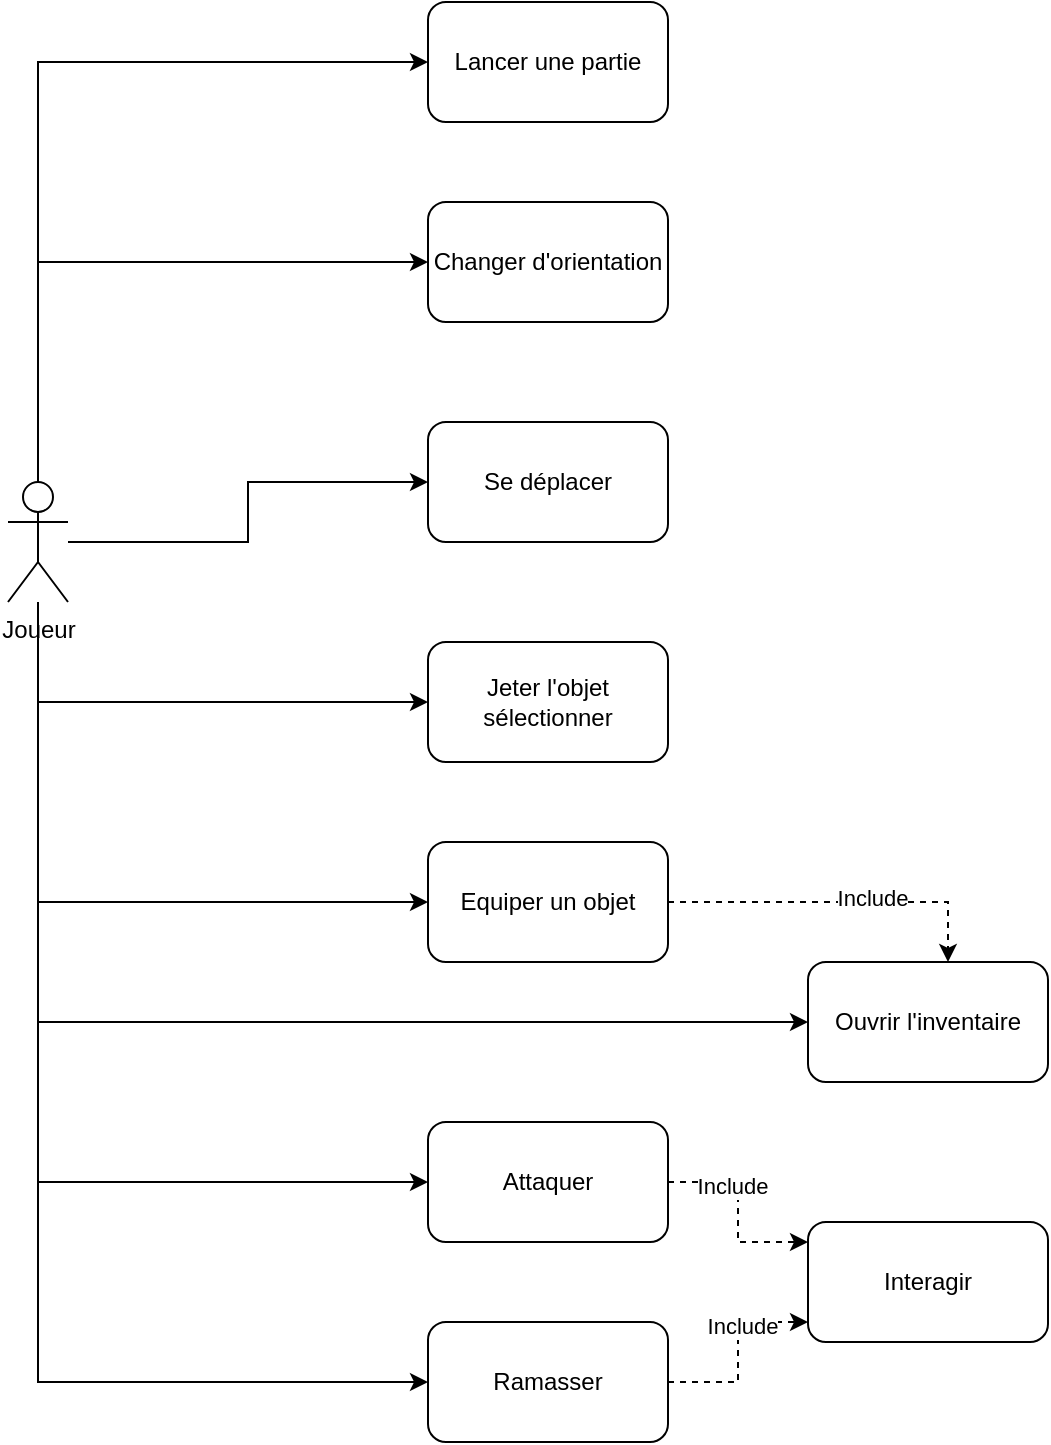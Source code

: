 <mxfile version="25.0.2">
  <diagram name="Page-1" id="d0vlbD3MTVjEBFxGrppY">
    <mxGraphModel dx="575" dy="825" grid="1" gridSize="10" guides="1" tooltips="1" connect="1" arrows="1" fold="1" page="1" pageScale="1" pageWidth="827" pageHeight="1169" math="0" shadow="0">
      <root>
        <mxCell id="0" />
        <mxCell id="1" parent="0" />
        <mxCell id="X9PMTNGrM47YamKYjuAm-12" style="edgeStyle=orthogonalEdgeStyle;rounded=0;orthogonalLoop=1;jettySize=auto;html=1;" edge="1" parent="1" source="X9PMTNGrM47YamKYjuAm-1" target="X9PMTNGrM47YamKYjuAm-2">
          <mxGeometry relative="1" as="geometry">
            <Array as="points">
              <mxPoint x="55" y="220" />
            </Array>
          </mxGeometry>
        </mxCell>
        <mxCell id="X9PMTNGrM47YamKYjuAm-13" style="edgeStyle=orthogonalEdgeStyle;rounded=0;orthogonalLoop=1;jettySize=auto;html=1;" edge="1" parent="1" source="X9PMTNGrM47YamKYjuAm-1" target="X9PMTNGrM47YamKYjuAm-3">
          <mxGeometry relative="1" as="geometry">
            <Array as="points">
              <mxPoint x="55" y="320" />
            </Array>
          </mxGeometry>
        </mxCell>
        <mxCell id="X9PMTNGrM47YamKYjuAm-14" style="edgeStyle=orthogonalEdgeStyle;rounded=0;orthogonalLoop=1;jettySize=auto;html=1;" edge="1" parent="1" source="X9PMTNGrM47YamKYjuAm-1" target="X9PMTNGrM47YamKYjuAm-4">
          <mxGeometry relative="1" as="geometry" />
        </mxCell>
        <mxCell id="X9PMTNGrM47YamKYjuAm-15" style="edgeStyle=orthogonalEdgeStyle;rounded=0;orthogonalLoop=1;jettySize=auto;html=1;" edge="1" parent="1" source="X9PMTNGrM47YamKYjuAm-1" target="X9PMTNGrM47YamKYjuAm-5">
          <mxGeometry relative="1" as="geometry">
            <Array as="points">
              <mxPoint x="55" y="540" />
            </Array>
          </mxGeometry>
        </mxCell>
        <mxCell id="X9PMTNGrM47YamKYjuAm-16" style="edgeStyle=orthogonalEdgeStyle;rounded=0;orthogonalLoop=1;jettySize=auto;html=1;" edge="1" parent="1" source="X9PMTNGrM47YamKYjuAm-1" target="X9PMTNGrM47YamKYjuAm-6">
          <mxGeometry relative="1" as="geometry">
            <Array as="points">
              <mxPoint x="55" y="640" />
            </Array>
          </mxGeometry>
        </mxCell>
        <mxCell id="X9PMTNGrM47YamKYjuAm-17" style="edgeStyle=orthogonalEdgeStyle;rounded=0;orthogonalLoop=1;jettySize=auto;html=1;" edge="1" parent="1" source="X9PMTNGrM47YamKYjuAm-1" target="X9PMTNGrM47YamKYjuAm-9">
          <mxGeometry relative="1" as="geometry">
            <Array as="points">
              <mxPoint x="55" y="780" />
            </Array>
          </mxGeometry>
        </mxCell>
        <mxCell id="X9PMTNGrM47YamKYjuAm-18" style="edgeStyle=orthogonalEdgeStyle;rounded=0;orthogonalLoop=1;jettySize=auto;html=1;" edge="1" parent="1" source="X9PMTNGrM47YamKYjuAm-1" target="X9PMTNGrM47YamKYjuAm-7">
          <mxGeometry relative="1" as="geometry">
            <Array as="points">
              <mxPoint x="55" y="700" />
            </Array>
          </mxGeometry>
        </mxCell>
        <mxCell id="X9PMTNGrM47YamKYjuAm-21" style="edgeStyle=orthogonalEdgeStyle;rounded=0;orthogonalLoop=1;jettySize=auto;html=1;" edge="1" parent="1" source="X9PMTNGrM47YamKYjuAm-1" target="X9PMTNGrM47YamKYjuAm-10">
          <mxGeometry relative="1" as="geometry">
            <Array as="points">
              <mxPoint x="55" y="880" />
            </Array>
          </mxGeometry>
        </mxCell>
        <mxCell id="X9PMTNGrM47YamKYjuAm-1" value="Joueur" style="shape=umlActor;verticalLabelPosition=bottom;verticalAlign=top;html=1;outlineConnect=0;" vertex="1" parent="1">
          <mxGeometry x="40" y="430" width="30" height="60" as="geometry" />
        </mxCell>
        <mxCell id="X9PMTNGrM47YamKYjuAm-2" value="Lancer une partie" style="rounded=1;whiteSpace=wrap;html=1;" vertex="1" parent="1">
          <mxGeometry x="250" y="190" width="120" height="60" as="geometry" />
        </mxCell>
        <mxCell id="X9PMTNGrM47YamKYjuAm-3" value="Changer d&#39;orientation" style="rounded=1;whiteSpace=wrap;html=1;" vertex="1" parent="1">
          <mxGeometry x="250" y="290" width="120" height="60" as="geometry" />
        </mxCell>
        <mxCell id="X9PMTNGrM47YamKYjuAm-4" value="Se déplacer" style="rounded=1;whiteSpace=wrap;html=1;" vertex="1" parent="1">
          <mxGeometry x="250" y="400" width="120" height="60" as="geometry" />
        </mxCell>
        <mxCell id="X9PMTNGrM47YamKYjuAm-5" value="Jeter l&#39;objet sélectionner" style="rounded=1;whiteSpace=wrap;html=1;" vertex="1" parent="1">
          <mxGeometry x="250" y="510" width="120" height="60" as="geometry" />
        </mxCell>
        <mxCell id="X9PMTNGrM47YamKYjuAm-19" style="edgeStyle=orthogonalEdgeStyle;rounded=0;orthogonalLoop=1;jettySize=auto;html=1;dashed=1;" edge="1" parent="1" source="X9PMTNGrM47YamKYjuAm-6" target="X9PMTNGrM47YamKYjuAm-7">
          <mxGeometry relative="1" as="geometry">
            <Array as="points">
              <mxPoint x="510" y="640" />
            </Array>
          </mxGeometry>
        </mxCell>
        <mxCell id="X9PMTNGrM47YamKYjuAm-20" value="Include" style="edgeLabel;html=1;align=center;verticalAlign=middle;resizable=0;points=[];" vertex="1" connectable="0" parent="X9PMTNGrM47YamKYjuAm-19">
          <mxGeometry x="0.197" y="2" relative="1" as="geometry">
            <mxPoint as="offset" />
          </mxGeometry>
        </mxCell>
        <mxCell id="X9PMTNGrM47YamKYjuAm-6" value="Equiper un objet" style="rounded=1;whiteSpace=wrap;html=1;" vertex="1" parent="1">
          <mxGeometry x="250" y="610" width="120" height="60" as="geometry" />
        </mxCell>
        <mxCell id="X9PMTNGrM47YamKYjuAm-7" value="Ouvrir l&#39;inventaire" style="rounded=1;whiteSpace=wrap;html=1;" vertex="1" parent="1">
          <mxGeometry x="440" y="670" width="120" height="60" as="geometry" />
        </mxCell>
        <mxCell id="X9PMTNGrM47YamKYjuAm-23" style="edgeStyle=orthogonalEdgeStyle;rounded=0;orthogonalLoop=1;jettySize=auto;html=1;dashed=1;" edge="1" parent="1" source="X9PMTNGrM47YamKYjuAm-9" target="X9PMTNGrM47YamKYjuAm-11">
          <mxGeometry relative="1" as="geometry">
            <Array as="points">
              <mxPoint x="405" y="780" />
              <mxPoint x="405" y="810" />
            </Array>
          </mxGeometry>
        </mxCell>
        <mxCell id="X9PMTNGrM47YamKYjuAm-24" value="Include" style="edgeLabel;html=1;align=center;verticalAlign=middle;resizable=0;points=[];" vertex="1" connectable="0" parent="X9PMTNGrM47YamKYjuAm-23">
          <mxGeometry x="-0.366" y="-2" relative="1" as="geometry">
            <mxPoint as="offset" />
          </mxGeometry>
        </mxCell>
        <mxCell id="X9PMTNGrM47YamKYjuAm-9" value="Attaquer" style="rounded=1;whiteSpace=wrap;html=1;" vertex="1" parent="1">
          <mxGeometry x="250" y="750" width="120" height="60" as="geometry" />
        </mxCell>
        <mxCell id="X9PMTNGrM47YamKYjuAm-22" style="edgeStyle=orthogonalEdgeStyle;rounded=0;orthogonalLoop=1;jettySize=auto;html=1;dashed=1;" edge="1" parent="1" source="X9PMTNGrM47YamKYjuAm-10" target="X9PMTNGrM47YamKYjuAm-11">
          <mxGeometry relative="1" as="geometry">
            <Array as="points">
              <mxPoint x="405" y="880" />
              <mxPoint x="405" y="850" />
            </Array>
          </mxGeometry>
        </mxCell>
        <mxCell id="X9PMTNGrM47YamKYjuAm-25" value="Include" style="edgeLabel;html=1;align=center;verticalAlign=middle;resizable=0;points=[];" vertex="1" connectable="0" parent="X9PMTNGrM47YamKYjuAm-22">
          <mxGeometry x="0.26" y="-2" relative="1" as="geometry">
            <mxPoint as="offset" />
          </mxGeometry>
        </mxCell>
        <mxCell id="X9PMTNGrM47YamKYjuAm-10" value="Ramasser" style="rounded=1;whiteSpace=wrap;html=1;" vertex="1" parent="1">
          <mxGeometry x="250" y="850" width="120" height="60" as="geometry" />
        </mxCell>
        <mxCell id="X9PMTNGrM47YamKYjuAm-11" value="Interagir" style="rounded=1;whiteSpace=wrap;html=1;" vertex="1" parent="1">
          <mxGeometry x="440" y="800" width="120" height="60" as="geometry" />
        </mxCell>
      </root>
    </mxGraphModel>
  </diagram>
</mxfile>

